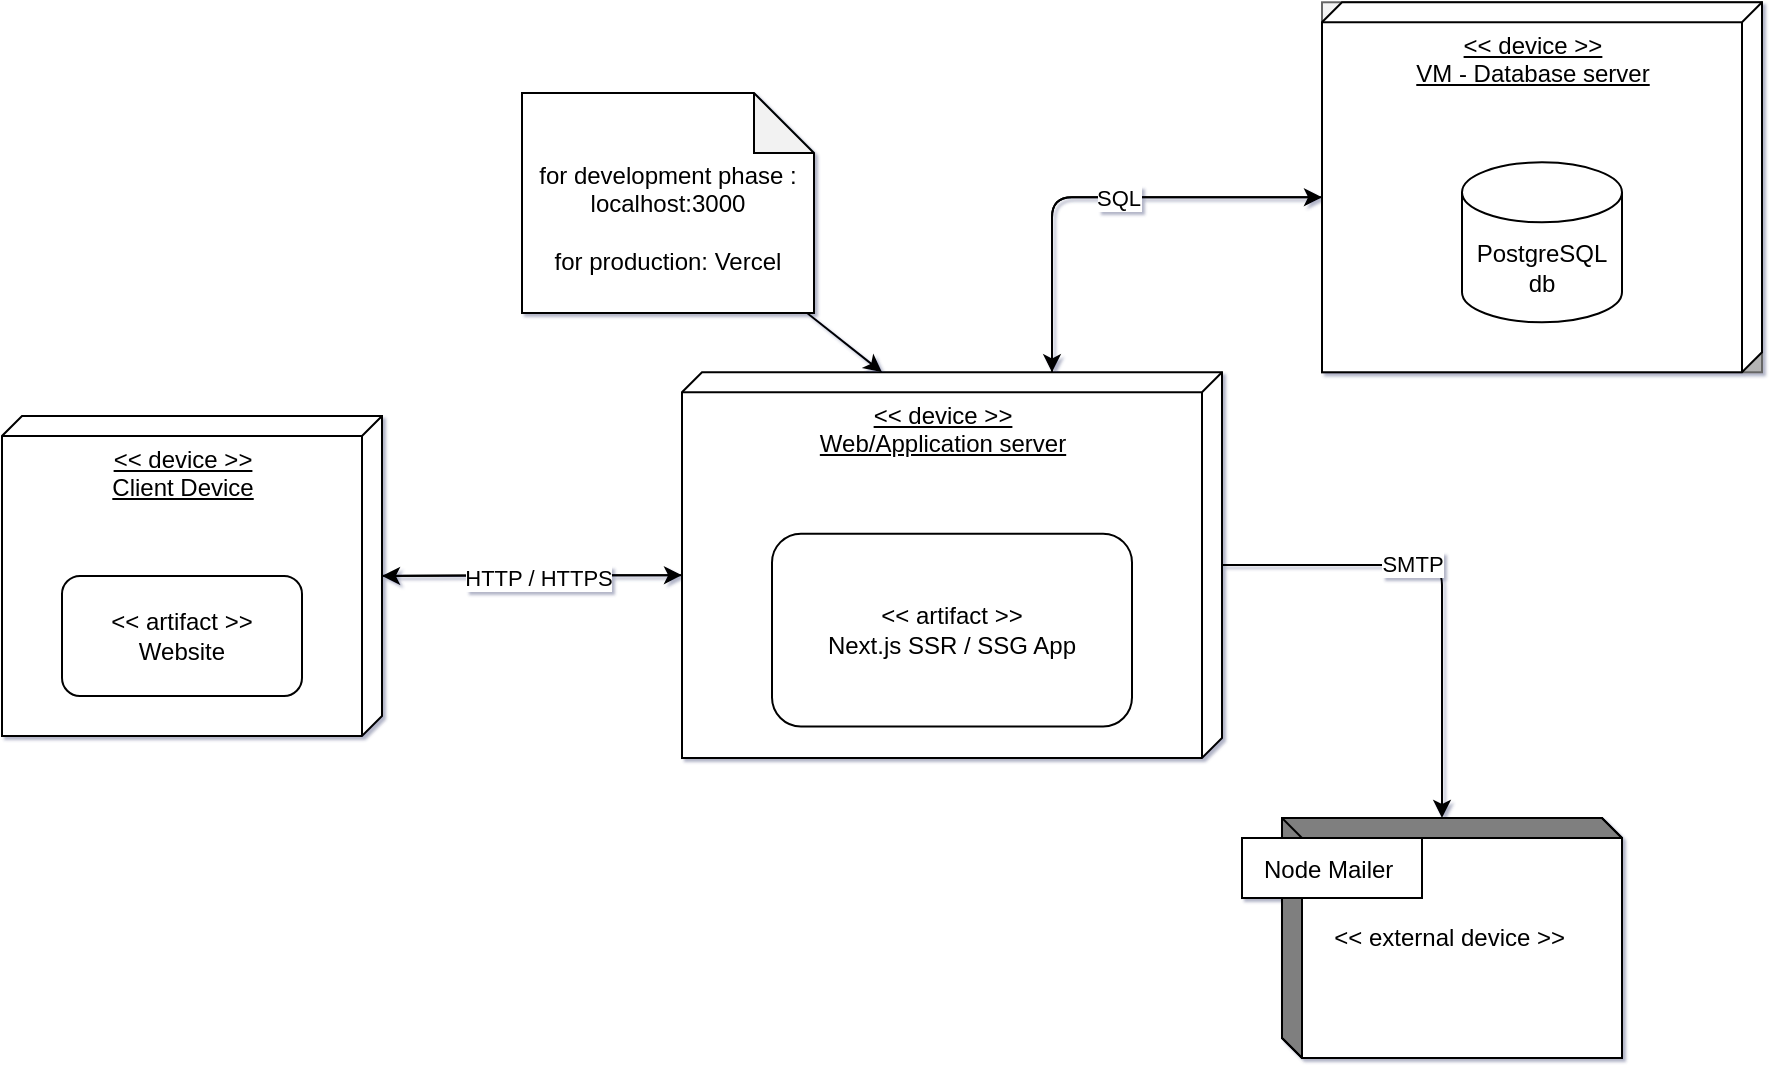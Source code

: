 <mxfile>
    <diagram id="CeEcQgfpSYMzZmC3Po_0" name="Page-1">
        <mxGraphModel dx="660" dy="729" grid="1" gridSize="10" guides="1" tooltips="1" connect="1" arrows="1" fold="1" page="1" pageScale="1" pageWidth="1600" pageHeight="1200" background="none" math="0" shadow="1">
            <root>
                <mxCell id="0"/>
                <mxCell id="1" parent="0"/>
                <mxCell id="6" value="" style="group;fillColor=#f5f5f5;gradientColor=#b3b3b3;strokeColor=#666666;" vertex="1" connectable="0" parent="1">
                    <mxGeometry x="680" y="92.14" width="220" height="185" as="geometry"/>
                </mxCell>
                <mxCell id="5" value="&amp;lt;&amp;lt; device &amp;gt;&amp;gt;&lt;br&gt;VM - Database server" style="verticalAlign=top;align=center;spacingTop=8;spacingLeft=2;spacingRight=12;shape=cube;size=10;direction=south;fontStyle=4;html=1;fillColor=default;fillStyle=auto;gradientColor=none;" vertex="1" parent="6">
                    <mxGeometry width="220" height="185" as="geometry"/>
                </mxCell>
                <mxCell id="4" value="PostgreSQL db" style="shape=cylinder3;whiteSpace=wrap;html=1;boundedLbl=1;backgroundOutline=1;size=15;" vertex="1" parent="6">
                    <mxGeometry x="70" y="80" width="80" height="80" as="geometry"/>
                </mxCell>
                <mxCell id="12" value="" style="group" vertex="1" connectable="0" parent="1">
                    <mxGeometry x="20" y="299" width="190" height="160" as="geometry"/>
                </mxCell>
                <mxCell id="2" value="&amp;lt;&amp;lt; device &amp;gt;&amp;gt;&lt;br&gt;Client Device" style="verticalAlign=top;align=center;spacingTop=8;spacingLeft=2;spacingRight=12;shape=cube;size=10;direction=south;fontStyle=4;html=1;" vertex="1" parent="12">
                    <mxGeometry width="190" height="160" as="geometry"/>
                </mxCell>
                <mxCell id="8" value="&amp;lt;&amp;lt; artifact &amp;gt;&amp;gt;&lt;br&gt;Website" style="rounded=1;whiteSpace=wrap;html=1;" vertex="1" parent="12">
                    <mxGeometry x="30" y="80" width="120" height="60" as="geometry"/>
                </mxCell>
                <mxCell id="13" value="&amp;lt;&amp;lt; external device &amp;gt;&amp;gt;&amp;nbsp;&lt;br&gt;" style="html=1;dashed=0;whitespace=wrap;shape=mxgraph.dfd.externalEntity" vertex="1" parent="1">
                    <mxGeometry x="660" y="500" width="170" height="120" as="geometry"/>
                </mxCell>
                <mxCell id="14" value="Node Mailer " style="autosize=1;part=1;resizable=0;strokeColor=inherit;fillColor=inherit;gradientColor=inherit;" vertex="1" parent="13">
                    <mxGeometry width="90" height="30" relative="1" as="geometry">
                        <mxPoint x="-20" y="10" as="offset"/>
                    </mxGeometry>
                </mxCell>
                <mxCell id="16" style="edgeStyle=none;html=1;entryX=0;entryY=0;entryDx=101.43;entryDy=270;entryPerimeter=0;" edge="1" parent="1" source="2" target="3">
                    <mxGeometry relative="1" as="geometry"/>
                </mxCell>
                <mxCell id="19" style="html=1;entryX=0;entryY=0;entryDx=80;entryDy=0;entryPerimeter=0;elbow=vertical;edgeStyle=orthogonalEdgeStyle;" edge="1" parent="1" source="3" target="13">
                    <mxGeometry relative="1" as="geometry"/>
                </mxCell>
                <mxCell id="28" value="SMTP" style="edgeLabel;html=1;align=center;verticalAlign=middle;resizable=0;points=[];" vertex="1" connectable="0" parent="19">
                    <mxGeometry x="-0.2" y="1" relative="1" as="geometry">
                        <mxPoint as="offset"/>
                    </mxGeometry>
                </mxCell>
                <mxCell id="9" value="&lt;br&gt;for development phase : localhost:3000&lt;br&gt;&lt;br&gt;for production: Vercel" style="shape=note;whiteSpace=wrap;html=1;backgroundOutline=1;darkOpacity=0.05;" vertex="1" parent="1">
                    <mxGeometry x="280" y="137.5" width="146" height="110" as="geometry"/>
                </mxCell>
                <mxCell id="10" style="edgeStyle=none;html=1;entryX=0;entryY=0;entryDx=0;entryDy=170;entryPerimeter=0;" edge="1" parent="1" source="9" target="3">
                    <mxGeometry relative="1" as="geometry"/>
                </mxCell>
                <mxCell id="21" style="edgeStyle=orthogonalEdgeStyle;html=1;exitX=0;exitY=0;exitDx=0;exitDy=85;exitPerimeter=0;entryX=0;entryY=0;entryDx=97.5;entryDy=220;entryPerimeter=0;elbow=vertical;" edge="1" parent="1" source="3" target="5">
                    <mxGeometry relative="1" as="geometry"/>
                </mxCell>
                <mxCell id="22" style="edgeStyle=orthogonalEdgeStyle;html=1;exitX=0;exitY=0;exitDx=97.5;exitDy=220;exitPerimeter=0;entryX=0;entryY=0;entryDx=0;entryDy=85;entryPerimeter=0;elbow=vertical;" edge="1" parent="1" source="5" target="3">
                    <mxGeometry relative="1" as="geometry"/>
                </mxCell>
                <mxCell id="23" value="SQL" style="edgeLabel;html=1;align=center;verticalAlign=middle;resizable=0;points=[];" vertex="1" connectable="0" parent="22">
                    <mxGeometry x="-0.077" relative="1" as="geometry">
                        <mxPoint as="offset"/>
                    </mxGeometry>
                </mxCell>
                <mxCell id="25" value="" style="group" vertex="1" connectable="0" parent="1">
                    <mxGeometry x="360" y="277.14" width="270" height="192.86" as="geometry"/>
                </mxCell>
                <mxCell id="3" value="&amp;lt;&amp;lt; device &amp;gt;&amp;gt;&lt;br&gt;Web/Application server" style="verticalAlign=top;align=center;spacingTop=8;spacingLeft=2;spacingRight=12;shape=cube;size=10;direction=south;fontStyle=4;html=1;" vertex="1" parent="25">
                    <mxGeometry width="270" height="192.86" as="geometry"/>
                </mxCell>
                <mxCell id="24" value="&amp;lt;&amp;lt; artifact &amp;gt;&amp;gt;&lt;br&gt;Next.js SSR / SSG App" style="rounded=1;whiteSpace=wrap;html=1;" vertex="1" parent="25">
                    <mxGeometry x="45" y="80.702" width="180" height="96.43" as="geometry"/>
                </mxCell>
                <mxCell id="26" style="edgeStyle=orthogonalEdgeStyle;html=1;exitX=0;exitY=0;exitDx=101.43;exitDy=270;exitPerimeter=0;elbow=vertical;" edge="1" parent="1" source="3">
                    <mxGeometry relative="1" as="geometry">
                        <mxPoint x="210" y="379" as="targetPoint"/>
                    </mxGeometry>
                </mxCell>
                <mxCell id="27" value="HTTP / HTTPS" style="edgeLabel;html=1;align=center;verticalAlign=middle;resizable=0;points=[];" vertex="1" connectable="0" parent="26">
                    <mxGeometry x="-0.036" y="1" relative="1" as="geometry">
                        <mxPoint as="offset"/>
                    </mxGeometry>
                </mxCell>
            </root>
        </mxGraphModel>
    </diagram>
</mxfile>